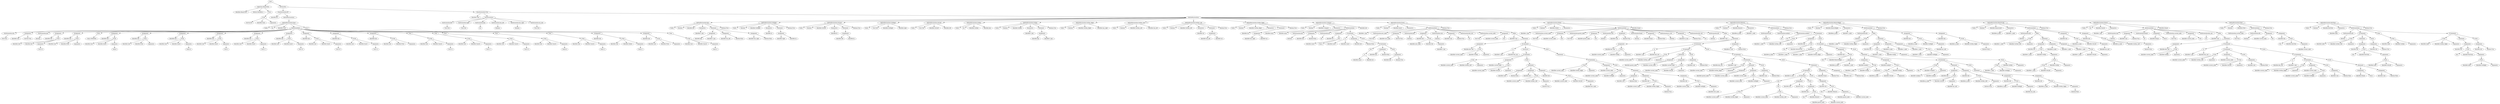 digraph {
n0 [label="Goal:"];
n1 [label="MainClass:BinaryTree"];
n2 [label="Identifier:BinaryTree"];
n1 -> n2
n3 [label="Method Identifier:a"];
n1 -> n3
n4 [label="Print:"];
n5 [label="FCall:"];
n6 [label="NewVar:BT"];
n5 -> n6
n7 [label="Identifier:Start"];
n5 -> n7
n8 [label="Arguments:"];
n5 -> n8
n4 -> n5
n1 -> n4
n0 -> n1
n9 [label="LRClassDec:"];
n10 [label="ClassDeclaration:BT"];
n11 [label="Identifier:BT"];
n10 -> n11
n12 [label="MethodDeclarations:"];
n13 [label="MethodDeclaration:Start"];
n14 [label="Public:"];
n13 -> n14
n15 [label="Int:"];
n13 -> n15
n16 [label="Identifier:Start"];
n13 -> n16
n17 [label="VarDeclarations:"];
n18 [label="VarDeclaration:root"];
n19 [label="Tree:Tree"];
n18 -> n19
n17 -> n18
n20 [label="Assignment:"];
n21 [label="Identifier:root"];
n20 -> n21
n22 [label="NewVar:Tree"];
n20 -> n22
n17 -> n20
n23 [label="VarDeclaration:ntb"];
n24 [label="Boolean:"];
n23 -> n24
n17 -> n23
n25 [label="Assignment:"];
n26 [label="Identifier:ntb"];
n25 -> n26
n27 [label="FCall:"];
n28 [label="Identifier:root"];
n27 -> n28
n29 [label="Identifier:Init"];
n27 -> n29
n30 [label="Arguments:"];
n31 [label="Num:16"];
n30 -> n31
n27 -> n30
n25 -> n27
n17 -> n25
n32 [label="Assignment:"];
n33 [label="Identifier:ntb"];
n32 -> n33
n34 [label="FCall:"];
n35 [label="Identifier:root"];
n34 -> n35
n36 [label="Identifier:Print"];
n34 -> n36
n37 [label="Arguments:"];
n34 -> n37
n32 -> n34
n17 -> n32
n38 [label="Print:"];
n39 [label="Num:100000000"];
n38 -> n39
n17 -> n38
n40 [label="Assignment:"];
n41 [label="Identifier:ntb"];
n40 -> n41
n42 [label="FCall:"];
n43 [label="Identifier:root"];
n42 -> n43
n44 [label="Identifier:Insert"];
n42 -> n44
n45 [label="Arguments:"];
n46 [label="Num:8"];
n45 -> n46
n42 -> n45
n40 -> n42
n17 -> n40
n47 [label="Assignment:"];
n48 [label="Identifier:ntb"];
n47 -> n48
n49 [label="FCall:"];
n50 [label="Identifier:root"];
n49 -> n50
n51 [label="Identifier:Print"];
n49 -> n51
n52 [label="Arguments:"];
n49 -> n52
n47 -> n49
n17 -> n47
n53 [label="Assignment:"];
n54 [label="Identifier:ntb"];
n53 -> n54
n55 [label="FCall:"];
n56 [label="Identifier:root"];
n55 -> n56
n57 [label="Identifier:Insert"];
n55 -> n57
n58 [label="Arguments:"];
n59 [label="Num:24"];
n58 -> n59
n55 -> n58
n53 -> n55
n17 -> n53
n60 [label="Assignment:"];
n61 [label="Identifier:ntb"];
n60 -> n61
n62 [label="FCall:"];
n63 [label="Identifier:root"];
n62 -> n63
n64 [label="Identifier:Insert"];
n62 -> n64
n65 [label="Arguments:"];
n66 [label="Num:4"];
n65 -> n66
n62 -> n65
n60 -> n62
n17 -> n60
n67 [label="Assignment:"];
n68 [label="Identifier:ntb"];
n67 -> n68
n69 [label="FCall:"];
n70 [label="Identifier:root"];
n69 -> n70
n71 [label="Identifier:Insert"];
n69 -> n71
n72 [label="Arguments:"];
n73 [label="Num:12"];
n72 -> n73
n69 -> n72
n67 -> n69
n17 -> n67
n74 [label="Assignment:"];
n75 [label="Identifier:ntb"];
n74 -> n75
n76 [label="FCall:"];
n77 [label="Identifier:root"];
n76 -> n77
n78 [label="Identifier:Insert"];
n76 -> n78
n79 [label="Arguments:"];
n80 [label="Num:20"];
n79 -> n80
n76 -> n79
n74 -> n76
n17 -> n74
n81 [label="Assignment:"];
n82 [label="Identifier:ntb"];
n81 -> n82
n83 [label="FCall:"];
n84 [label="Identifier:root"];
n83 -> n84
n85 [label="Identifier:Insert"];
n83 -> n85
n86 [label="Arguments:"];
n87 [label="Num:28"];
n86 -> n87
n83 -> n86
n81 -> n83
n17 -> n81
n88 [label="Assignment:"];
n89 [label="Identifier:ntb"];
n88 -> n89
n90 [label="FCall:"];
n91 [label="Identifier:root"];
n90 -> n91
n92 [label="Identifier:Insert"];
n90 -> n92
n93 [label="Arguments:"];
n94 [label="Num:14"];
n93 -> n94
n90 -> n93
n88 -> n90
n17 -> n88
n95 [label="Assignment:"];
n96 [label="Identifier:ntb"];
n95 -> n96
n97 [label="FCall:"];
n98 [label="Identifier:root"];
n97 -> n98
n99 [label="Identifier:Print"];
n97 -> n99
n100 [label="Arguments:"];
n97 -> n100
n95 -> n97
n17 -> n95
n101 [label="Print:"];
n102 [label="FCall:"];
n103 [label="Identifier:root"];
n102 -> n103
n104 [label="Identifier:Search"];
n102 -> n104
n105 [label="Arguments:"];
n106 [label="Num:24"];
n105 -> n106
n102 -> n105
n101 -> n102
n17 -> n101
n107 [label="Print:"];
n108 [label="FCall:"];
n109 [label="Identifier:root"];
n108 -> n109
n110 [label="Identifier:Search"];
n108 -> n110
n111 [label="Arguments:"];
n112 [label="Num:12"];
n111 -> n112
n108 -> n111
n107 -> n108
n17 -> n107
n113 [label="Print:"];
n114 [label="FCall:"];
n115 [label="Identifier:root"];
n114 -> n115
n116 [label="Identifier:Search"];
n114 -> n116
n117 [label="Arguments:"];
n118 [label="Num:16"];
n117 -> n118
n114 -> n117
n113 -> n114
n17 -> n113
n119 [label="Print:"];
n120 [label="FCall:"];
n121 [label="Identifier:root"];
n120 -> n121
n122 [label="Identifier:Search"];
n120 -> n122
n123 [label="Arguments:"];
n124 [label="Num:50"];
n123 -> n124
n120 -> n123
n119 -> n120
n17 -> n119
n125 [label="Print:"];
n126 [label="FCall:"];
n127 [label="Identifier:root"];
n126 -> n127
n128 [label="Identifier:Search"];
n126 -> n128
n129 [label="Arguments:"];
n130 [label="Num:12"];
n129 -> n130
n126 -> n129
n125 -> n126
n17 -> n125
n131 [label="Assignment:"];
n132 [label="Identifier:ntb"];
n131 -> n132
n133 [label="FCall:"];
n134 [label="Identifier:root"];
n133 -> n134
n135 [label="Identifier:Delete"];
n133 -> n135
n136 [label="Arguments:"];
n137 [label="Num:12"];
n136 -> n137
n133 -> n136
n131 -> n133
n17 -> n131
n138 [label="Assignment:"];
n139 [label="Identifier:ntb"];
n138 -> n139
n140 [label="FCall:"];
n141 [label="Identifier:root"];
n140 -> n141
n142 [label="Identifier:Print"];
n140 -> n142
n143 [label="Arguments:"];
n140 -> n143
n138 -> n140
n17 -> n138
n144 [label="Print:"];
n145 [label="FCall:"];
n146 [label="Identifier:root"];
n145 -> n146
n147 [label="Identifier:Search"];
n145 -> n147
n148 [label="Arguments:"];
n149 [label="Num:12"];
n148 -> n149
n145 -> n148
n144 -> n145
n17 -> n144
n13 -> n17
n150 [label="Num:0"];
n13 -> n150
n12 -> n13
n10 -> n12
n9 -> n10
n151 [label="ClassDeclaration:Tree"];
n152 [label="Identifier:Tree"];
n151 -> n152
n153 [label="VarDeclarations:"];
n154 [label="VarDeclaration:left"];
n155 [label="Tree:Tree"];
n154 -> n155
n153 -> n154
n156 [label="VarDeclaration:right"];
n157 [label="Tree:Tree"];
n156 -> n157
n153 -> n156
n158 [label="VarDeclaration:key"];
n159 [label="Int:"];
n158 -> n159
n153 -> n158
n160 [label="VarDeclaration:has_left"];
n161 [label="Boolean:"];
n160 -> n161
n153 -> n160
n162 [label="VarDeclaration:has_right"];
n163 [label="Boolean:"];
n162 -> n163
n153 -> n162
n164 [label="VarDeclaration:my_null"];
n165 [label="Tree:Tree"];
n164 -> n165
n153 -> n164
n151 -> n153
n166 [label="MethodDeclarations:"];
n167 [label="MethodDeclaration:Init"];
n168 [label="Public:"];
n167 -> n168
n169 [label="Boolean:"];
n167 -> n169
n170 [label="Identifier:Init"];
n167 -> n170
n171 [label="Parameters:"];
n172 [label="Identifier:v_key"];
n171 -> n172
n167 -> n171
n173 [label="Statement:"];
n174 [label="Assignment:"];
n175 [label="Identifier:key"];
n174 -> n175
n176 [label="Identifier:v_key"];
n174 -> n176
n173 -> n174
n177 [label="Assignment:"];
n178 [label="Identifier:has_left"];
n177 -> n178
n179 [label="Boolean:False"];
n177 -> n179
n173 -> n177
n180 [label="Assignment:"];
n181 [label="Identifier:has_right"];
n180 -> n181
n182 [label="Boolean:False"];
n180 -> n182
n173 -> n180
n167 -> n173
n183 [label="Boolean:True"];
n167 -> n183
n166 -> n167
n184 [label="MethodDeclaration:SetRight"];
n185 [label="Public:"];
n184 -> n185
n186 [label="Boolean:"];
n184 -> n186
n187 [label="Identifier:SetRight"];
n184 -> n187
n188 [label="Parameters:"];
n189 [label="Identifier:rn"];
n188 -> n189
n184 -> n188
n190 [label="Statement:"];
n191 [label="Assignment:"];
n192 [label="Identifier:right"];
n191 -> n192
n193 [label="Identifier:rn"];
n191 -> n193
n190 -> n191
n184 -> n190
n194 [label="Boolean:True"];
n184 -> n194
n166 -> n184
n195 [label="MethodDeclaration:SetLeft"];
n196 [label="Public:"];
n195 -> n196
n197 [label="Boolean:"];
n195 -> n197
n198 [label="Identifier:SetLeft"];
n195 -> n198
n199 [label="Parameters:"];
n200 [label="Identifier:ln"];
n199 -> n200
n195 -> n199
n201 [label="Statement:"];
n202 [label="Assignment:"];
n203 [label="Identifier:left"];
n202 -> n203
n204 [label="Identifier:ln"];
n202 -> n204
n201 -> n202
n195 -> n201
n205 [label="Boolean:True"];
n195 -> n205
n166 -> n195
n206 [label="MethodDeclaration:GetRight"];
n207 [label="Public:"];
n206 -> n207
n208 [label="Tree:Tree"];
n206 -> n208
n209 [label="Identifier:GetRight"];
n206 -> n209
n210 [label="Identifier:right"];
n206 -> n210
n166 -> n206
n211 [label="MethodDeclaration:GetLeft"];
n212 [label="Public:"];
n211 -> n212
n213 [label="Tree:Tree"];
n211 -> n213
n214 [label="Identifier:GetLeft"];
n211 -> n214
n215 [label="Identifier:left"];
n211 -> n215
n166 -> n211
n216 [label="MethodDeclaration:GetKey"];
n217 [label="Public:"];
n216 -> n217
n218 [label="Int:"];
n216 -> n218
n219 [label="Identifier:GetKey"];
n216 -> n219
n220 [label="Identifier:key"];
n216 -> n220
n166 -> n216
n221 [label="MethodDeclaration:SetKey"];
n222 [label="Public:"];
n221 -> n222
n223 [label="Boolean:"];
n221 -> n223
n224 [label="Identifier:SetKey"];
n221 -> n224
n225 [label="Parameters:"];
n226 [label="Identifier:v_key"];
n225 -> n226
n221 -> n225
n227 [label="Statement:"];
n228 [label="Assignment:"];
n229 [label="Identifier:key"];
n228 -> n229
n230 [label="Identifier:v_key"];
n228 -> n230
n227 -> n228
n221 -> n227
n231 [label="Boolean:True"];
n221 -> n231
n166 -> n221
n232 [label="MethodDeclaration:GetHas_Right"];
n233 [label="Public:"];
n232 -> n233
n234 [label="Boolean:"];
n232 -> n234
n235 [label="Identifier:GetHas_Right"];
n232 -> n235
n236 [label="Identifier:has_right"];
n232 -> n236
n166 -> n232
n237 [label="MethodDeclaration:GetHas_Left"];
n238 [label="Public:"];
n237 -> n238
n239 [label="Boolean:"];
n237 -> n239
n240 [label="Identifier:GetHas_Left"];
n237 -> n240
n241 [label="Identifier:has_left"];
n237 -> n241
n166 -> n237
n242 [label="MethodDeclaration:SetHas_Left"];
n243 [label="Public:"];
n242 -> n243
n244 [label="Boolean:"];
n242 -> n244
n245 [label="Identifier:SetHas_Left"];
n242 -> n245
n246 [label="Parameters:"];
n247 [label="Identifier:val"];
n246 -> n247
n242 -> n246
n248 [label="Statement:"];
n249 [label="Assignment:"];
n250 [label="Identifier:has_left"];
n249 -> n250
n251 [label="Identifier:val"];
n249 -> n251
n248 -> n249
n242 -> n248
n252 [label="Boolean:True"];
n242 -> n252
n166 -> n242
n253 [label="MethodDeclaration:SetHas_Right"];
n254 [label="Public:"];
n253 -> n254
n255 [label="Boolean:"];
n253 -> n255
n256 [label="Identifier:SetHas_Right"];
n253 -> n256
n257 [label="Parameters:"];
n258 [label="Identifier:val"];
n257 -> n258
n253 -> n257
n259 [label="Statement:"];
n260 [label="Assignment:"];
n261 [label="Identifier:has_right"];
n260 -> n261
n262 [label="Identifier:val"];
n260 -> n262
n259 -> n260
n253 -> n259
n263 [label="Boolean:True"];
n253 -> n263
n166 -> n253
n264 [label="MethodDeclaration:Compare"];
n265 [label="Public:"];
n264 -> n265
n266 [label="Boolean:"];
n264 -> n266
n267 [label="Identifier:Compare"];
n264 -> n267
n268 [label="Parameters:"];
n269 [label="Identifier:num1"];
n268 -> n269
n270 [label="Identifer:num2"];
n268 -> n270
n264 -> n268
n271 [label="VarDeclarations:"];
n272 [label="VarDeclaration:ntb"];
n273 [label="Boolean:"];
n272 -> n273
n271 -> n272
n274 [label="Assignment:"];
n275 [label="Identifier:ntb"];
n274 -> n275
n276 [label="Boolean:False"];
n274 -> n276
n271 -> n274
n277 [label="VarDeclaration:nti"];
n278 [label="Int:"];
n277 -> n278
n271 -> n277
n279 [label="Assignment:"];
n280 [label="Identifier:nti"];
n279 -> n280
n281 [label="Plus:"];
n282 [label="Identifier:num2"];
n281 -> n282
n283 [label="Num:1"];
n281 -> n283
n279 -> n281
n271 -> n279
n284 [label="If statement:"];
n285 [label="Lt:"];
n286 [label="Identifier:num1"];
n285 -> n286
n287 [label="Identifier:num2"];
n285 -> n287
n284 -> n285
n288 [label="Assignment:"];
n289 [label="Identifier:ntb"];
n288 -> n289
n290 [label="Boolean:False"];
n288 -> n290
n284 -> n288
n291 [label="ELSE:"];
n292 [label="If statement:"];
n293 [label="Not:"];
n294 [label="Lt:"];
n295 [label="Identifier:num1"];
n294 -> n295
n296 [label="Identifier:nti"];
n294 -> n296
n293 -> n294
n292 -> n293
n297 [label="Assignment:"];
n298 [label="Identifier:ntb"];
n297 -> n298
n299 [label="Boolean:False"];
n297 -> n299
n292 -> n297
n300 [label="ELSE:"];
n301 [label="Assignment:"];
n302 [label="Identifier:ntb"];
n301 -> n302
n303 [label="Boolean:True"];
n301 -> n303
n300 -> n301
n292 -> n300
n291 -> n292
n284 -> n291
n271 -> n284
n264 -> n271
n304 [label="Identifier:ntb"];
n264 -> n304
n166 -> n264
n305 [label="MethodDeclaration:Insert"];
n306 [label="Public:"];
n305 -> n306
n307 [label="Boolean:"];
n305 -> n307
n308 [label="Identifier:Insert"];
n305 -> n308
n309 [label="Parameters:"];
n310 [label="Identifier:v_key"];
n309 -> n310
n305 -> n309
n311 [label="VarDeclarations:"];
n312 [label="VarDeclaration:new_node"];
n313 [label="Tree:Tree"];
n312 -> n313
n311 -> n312
n314 [label="Assignment:"];
n315 [label="Identifier:new_node"];
n314 -> n315
n316 [label="NewVar:Tree"];
n314 -> n316
n311 -> n314
n317 [label="VarDeclaration:ntb"];
n318 [label="Boolean:"];
n317 -> n318
n311 -> n317
n319 [label="Assignment:"];
n320 [label="Identifier:ntb"];
n319 -> n320
n321 [label="FCall:"];
n322 [label="Identifier:new_node"];
n321 -> n322
n323 [label="Identifier:Init"];
n321 -> n323
n324 [label="Arguments:"];
n325 [label="Identifier:v_key"];
n324 -> n325
n321 -> n324
n319 -> n321
n311 -> n319
n326 [label="VarDeclaration:cont"];
n327 [label="Boolean:"];
n326 -> n327
n311 -> n326
n328 [label="Assignment:"];
n329 [label="Identifier:cont"];
n328 -> n329
n330 [label="Boolean:True"];
n328 -> n330
n311 -> n328
n331 [label="VarDeclaration:key_aux"];
n332 [label="Int:"];
n331 -> n332
n311 -> n331
n333 [label="VarDeclaration:current_node"];
n334 [label="Tree:Tree"];
n333 -> n334
n311 -> n333
n335 [label="Assignment:"];
n336 [label="Identifier:current_node"];
n335 -> n336
n337 [label="this:"];
n335 -> n337
n311 -> n335
n338 [label="While:"];
n339 [label="Identifier:cont"];
n338 -> n339
n340 [label="Statement:"];
n341 [label="Assignment:"];
n342 [label="Identifier:key_aux"];
n341 -> n342
n343 [label="FCall:"];
n344 [label="Identifier:current_node"];
n343 -> n344
n345 [label="Identifier:GetKey"];
n343 -> n345
n346 [label="Arguments:"];
n343 -> n346
n341 -> n343
n340 -> n341
n347 [label="If statement:"];
n348 [label="Lt:"];
n349 [label="Identifier:v_key"];
n348 -> n349
n350 [label="Identifier:key_aux"];
n348 -> n350
n347 -> n348
n351 [label="Statement:"];
n352 [label="If statement:"];
n353 [label="FCall:"];
n354 [label="Identifier:current_node"];
n353 -> n354
n355 [label="Identifier:GetHas_Left"];
n353 -> n355
n356 [label="Arguments:"];
n353 -> n356
n352 -> n353
n357 [label="Assignment:"];
n358 [label="Identifier:current_node"];
n357 -> n358
n359 [label="FCall:"];
n360 [label="Identifier:current_node"];
n359 -> n360
n361 [label="Identifier:GetLeft"];
n359 -> n361
n362 [label="Arguments:"];
n359 -> n362
n357 -> n359
n352 -> n357
n363 [label="ELSE:"];
n364 [label="Statement:"];
n365 [label="Assignment:"];
n366 [label="Identifier:cont"];
n365 -> n366
n367 [label="Boolean:False"];
n365 -> n367
n364 -> n365
n368 [label="Assignment:"];
n369 [label="Identifier:ntb"];
n368 -> n369
n370 [label="FCall:"];
n371 [label="Identifier:current_node"];
n370 -> n371
n372 [label="Identifier:SetHas_Left"];
n370 -> n372
n373 [label="Arguments:"];
n374 [label="Boolean:True"];
n373 -> n374
n370 -> n373
n368 -> n370
n364 -> n368
n375 [label="Assignment:"];
n376 [label="Identifier:ntb"];
n375 -> n376
n377 [label="FCall:"];
n378 [label="Identifier:current_node"];
n377 -> n378
n379 [label="Identifier:SetLeft"];
n377 -> n379
n380 [label="Arguments:"];
n381 [label="Identifier:new_node"];
n380 -> n381
n377 -> n380
n375 -> n377
n364 -> n375
n363 -> n364
n352 -> n363
n351 -> n352
n347 -> n351
n382 [label="ELSE:"];
n383 [label="Statement:"];
n384 [label="If statement:"];
n385 [label="FCall:"];
n386 [label="Identifier:current_node"];
n385 -> n386
n387 [label="Identifier:GetHas_Right"];
n385 -> n387
n388 [label="Arguments:"];
n385 -> n388
n384 -> n385
n389 [label="Assignment:"];
n390 [label="Identifier:current_node"];
n389 -> n390
n391 [label="FCall:"];
n392 [label="Identifier:current_node"];
n391 -> n392
n393 [label="Identifier:GetRight"];
n391 -> n393
n394 [label="Arguments:"];
n391 -> n394
n389 -> n391
n384 -> n389
n395 [label="ELSE:"];
n396 [label="Statement:"];
n397 [label="Assignment:"];
n398 [label="Identifier:cont"];
n397 -> n398
n399 [label="Boolean:False"];
n397 -> n399
n396 -> n397
n400 [label="Assignment:"];
n401 [label="Identifier:ntb"];
n400 -> n401
n402 [label="FCall:"];
n403 [label="Identifier:current_node"];
n402 -> n403
n404 [label="Identifier:SetHas_Right"];
n402 -> n404
n405 [label="Arguments:"];
n406 [label="Boolean:True"];
n405 -> n406
n402 -> n405
n400 -> n402
n396 -> n400
n407 [label="Assignment:"];
n408 [label="Identifier:ntb"];
n407 -> n408
n409 [label="FCall:"];
n410 [label="Identifier:current_node"];
n409 -> n410
n411 [label="Identifier:SetRight"];
n409 -> n411
n412 [label="Arguments:"];
n413 [label="Identifier:new_node"];
n412 -> n413
n409 -> n412
n407 -> n409
n396 -> n407
n395 -> n396
n384 -> n395
n383 -> n384
n382 -> n383
n347 -> n382
n340 -> n347
n338 -> n340
n311 -> n338
n305 -> n311
n414 [label="Boolean:True"];
n305 -> n414
n166 -> n305
n415 [label="MethodDeclaration:Delete"];
n416 [label="Public:"];
n415 -> n416
n417 [label="Boolean:"];
n415 -> n417
n418 [label="Identifier:Delete"];
n415 -> n418
n419 [label="Parameters:"];
n420 [label="Identifier:v_key"];
n419 -> n420
n415 -> n419
n421 [label="VarDeclarations:"];
n422 [label="VarDeclaration:current_node"];
n423 [label="Tree:Tree"];
n422 -> n423
n421 -> n422
n424 [label="Assignment:"];
n425 [label="Identifier:current_node"];
n424 -> n425
n426 [label="this:"];
n424 -> n426
n421 -> n424
n427 [label="VarDeclaration:parent_node"];
n428 [label="Tree:Tree"];
n427 -> n428
n421 -> n427
n429 [label="Assignment:"];
n430 [label="Identifier:parent_node"];
n429 -> n430
n431 [label="this:"];
n429 -> n431
n421 -> n429
n432 [label="VarDeclaration:cont"];
n433 [label="Boolean:"];
n432 -> n433
n421 -> n432
n434 [label="Assignment:"];
n435 [label="Identifier:cont"];
n434 -> n435
n436 [label="Boolean:True"];
n434 -> n436
n421 -> n434
n437 [label="VarDeclaration:found"];
n438 [label="Boolean:"];
n437 -> n438
n421 -> n437
n439 [label="Assignment:"];
n440 [label="Identifier:found"];
n439 -> n440
n441 [label="Boolean:False"];
n439 -> n441
n421 -> n439
n442 [label="VarDeclaration:is_root"];
n443 [label="Boolean:"];
n442 -> n443
n421 -> n442
n444 [label="Assignment:"];
n445 [label="Identifier:is_root"];
n444 -> n445
n446 [label="Boolean:True"];
n444 -> n446
n421 -> n444
n447 [label="VarDeclaration:key_aux"];
n448 [label="Int:"];
n447 -> n448
n421 -> n447
n449 [label="VarDeclaration:ntb"];
n450 [label="Boolean:"];
n449 -> n450
n421 -> n449
n451 [label="While:"];
n452 [label="Identifier:cont"];
n451 -> n452
n453 [label="Statement:"];
n454 [label="Assignment:"];
n455 [label="Identifier:key_aux"];
n454 -> n455
n456 [label="FCall:"];
n457 [label="Identifier:current_node"];
n456 -> n457
n458 [label="Identifier:GetKey"];
n456 -> n458
n459 [label="Arguments:"];
n456 -> n459
n454 -> n456
n453 -> n454
n460 [label="If statement:"];
n461 [label="Lt:"];
n462 [label="Identifier:v_key"];
n461 -> n462
n463 [label="Identifier:key_aux"];
n461 -> n463
n460 -> n461
n464 [label="If statement:"];
n465 [label="FCall:"];
n466 [label="Identifier:current_node"];
n465 -> n466
n467 [label="Identifier:GetHas_Left"];
n465 -> n467
n468 [label="Arguments:"];
n465 -> n468
n464 -> n465
n469 [label="Statement:"];
n470 [label="Assignment:"];
n471 [label="Identifier:parent_node"];
n470 -> n471
n472 [label="Identifier:current_node"];
n470 -> n472
n469 -> n470
n473 [label="Assignment:"];
n474 [label="Identifier:current_node"];
n473 -> n474
n475 [label="FCall:"];
n476 [label="Identifier:current_node"];
n475 -> n476
n477 [label="Identifier:GetLeft"];
n475 -> n477
n478 [label="Arguments:"];
n475 -> n478
n473 -> n475
n469 -> n473
n464 -> n469
n479 [label="ELSE:"];
n480 [label="Assignment:"];
n481 [label="Identifier:cont"];
n480 -> n481
n482 [label="Boolean:False"];
n480 -> n482
n479 -> n480
n464 -> n479
n460 -> n464
n483 [label="ELSE:"];
n484 [label="If statement:"];
n485 [label="Lt:"];
n486 [label="Identifier:key_aux"];
n485 -> n486
n487 [label="Identifier:v_key"];
n485 -> n487
n484 -> n485
n488 [label="If statement:"];
n489 [label="FCall:"];
n490 [label="Identifier:current_node"];
n489 -> n490
n491 [label="Identifier:GetHas_Right"];
n489 -> n491
n492 [label="Arguments:"];
n489 -> n492
n488 -> n489
n493 [label="Statement:"];
n494 [label="Assignment:"];
n495 [label="Identifier:parent_node"];
n494 -> n495
n496 [label="Identifier:current_node"];
n494 -> n496
n493 -> n494
n497 [label="Assignment:"];
n498 [label="Identifier:current_node"];
n497 -> n498
n499 [label="FCall:"];
n500 [label="Identifier:current_node"];
n499 -> n500
n501 [label="Identifier:GetRight"];
n499 -> n501
n502 [label="Arguments:"];
n499 -> n502
n497 -> n499
n493 -> n497
n488 -> n493
n503 [label="ELSE:"];
n504 [label="Assignment:"];
n505 [label="Identifier:cont"];
n504 -> n505
n506 [label="Boolean:False"];
n504 -> n506
n503 -> n504
n488 -> n503
n484 -> n488
n507 [label="ELSE:"];
n508 [label="Statement:"];
n509 [label="If statement:"];
n510 [label="Identifier:is_root"];
n509 -> n510
n511 [label="If statement:"];
n512 [label="And:"];
n513 [label="Not:"];
n514 [label="FCall:"];
n515 [label="Identifier:current_node"];
n514 -> n515
n516 [label="Identifier:GetHas_Right"];
n514 -> n516
n517 [label="Arguments:"];
n514 -> n517
n513 -> n514
n512 -> n513
n518 [label="Not:"];
n519 [label="FCall:"];
n520 [label="Identifier:current_node"];
n519 -> n520
n521 [label="Identifier:GetHas_Left"];
n519 -> n521
n522 [label="Arguments:"];
n519 -> n522
n518 -> n519
n512 -> n518
n511 -> n512
n523 [label="Assignment:"];
n524 [label="Identifier:ntb"];
n523 -> n524
n525 [label="Boolean:True"];
n523 -> n525
n511 -> n523
n526 [label="ELSE:"];
n527 [label="Assignment:"];
n528 [label="Identifier:ntb"];
n527 -> n528
n529 [label="FCall:"];
n530 [label="this:"];
n529 -> n530
n531 [label="Identifier:Remove"];
n529 -> n531
n532 [label="Arguments:"];
n533 [label="Identifier:parent_node"];
n532 -> n533
n534 [label="Identifier:current_node"];
n532 -> n534
n529 -> n532
n527 -> n529
n526 -> n527
n511 -> n526
n509 -> n511
n535 [label="ELSE:"];
n536 [label="Assignment:"];
n537 [label="Identifier:ntb"];
n536 -> n537
n538 [label="FCall:"];
n539 [label="this:"];
n538 -> n539
n540 [label="Identifier:Remove"];
n538 -> n540
n541 [label="Arguments:"];
n542 [label="Identifier:parent_node"];
n541 -> n542
n543 [label="Identifier:current_node"];
n541 -> n543
n538 -> n541
n536 -> n538
n535 -> n536
n509 -> n535
n508 -> n509
n544 [label="Assignment:"];
n545 [label="Identifier:found"];
n544 -> n545
n546 [label="Boolean:True"];
n544 -> n546
n508 -> n544
n547 [label="Assignment:"];
n548 [label="Identifier:cont"];
n547 -> n548
n549 [label="Boolean:False"];
n547 -> n549
n508 -> n547
n507 -> n508
n484 -> n507
n483 -> n484
n460 -> n483
n453 -> n460
n550 [label="Assignment:"];
n551 [label="Identifier:is_root"];
n550 -> n551
n552 [label="Boolean:False"];
n550 -> n552
n453 -> n550
n451 -> n453
n421 -> n451
n415 -> n421
n553 [label="Identifier:found"];
n415 -> n553
n166 -> n415
n554 [label="MethodDeclaration:Remove"];
n555 [label="Public:"];
n554 -> n555
n556 [label="Boolean:"];
n554 -> n556
n557 [label="Identifier:Remove"];
n554 -> n557
n558 [label="Parameters:"];
n559 [label="Identifier:p_node"];
n558 -> n559
n560 [label="Identifer:c_node"];
n558 -> n560
n554 -> n558
n561 [label="VarDeclarations:"];
n562 [label="VarDeclaration:ntb"];
n563 [label="Boolean:"];
n562 -> n563
n561 -> n562
n564 [label="VarDeclaration:auxkey1"];
n565 [label="Int:"];
n564 -> n565
n561 -> n564
n566 [label="VarDeclaration:auxkey2"];
n567 [label="Int:"];
n566 -> n567
n561 -> n566
n568 [label="If statement:"];
n569 [label="FCall:"];
n570 [label="Identifier:c_node"];
n569 -> n570
n571 [label="Identifier:GetHas_Left"];
n569 -> n571
n572 [label="Arguments:"];
n569 -> n572
n568 -> n569
n573 [label="Assignment:"];
n574 [label="Identifier:ntb"];
n573 -> n574
n575 [label="FCall:"];
n576 [label="this:"];
n575 -> n576
n577 [label="Identifier:RemoveLeft"];
n575 -> n577
n578 [label="Arguments:"];
n579 [label="Identifier:p_node"];
n578 -> n579
n580 [label="Identifier:c_node"];
n578 -> n580
n575 -> n578
n573 -> n575
n568 -> n573
n581 [label="ELSE:"];
n582 [label="If statement:"];
n583 [label="FCall:"];
n584 [label="Identifier:c_node"];
n583 -> n584
n585 [label="Identifier:GetHas_Right"];
n583 -> n585
n586 [label="Arguments:"];
n583 -> n586
n582 -> n583
n587 [label="Assignment:"];
n588 [label="Identifier:ntb"];
n587 -> n588
n589 [label="FCall:"];
n590 [label="this:"];
n589 -> n590
n591 [label="Identifier:RemoveRight"];
n589 -> n591
n592 [label="Arguments:"];
n593 [label="Identifier:p_node"];
n592 -> n593
n594 [label="Identifier:c_node"];
n592 -> n594
n589 -> n592
n587 -> n589
n582 -> n587
n595 [label="ELSE:"];
n596 [label="Statement:"];
n597 [label="Assignment:"];
n598 [label="Identifier:auxkey1"];
n597 -> n598
n599 [label="FCall:"];
n600 [label="Identifier:c_node"];
n599 -> n600
n601 [label="Identifier:GetKey"];
n599 -> n601
n602 [label="Arguments:"];
n599 -> n602
n597 -> n599
n596 -> n597
n603 [label="Assignment:"];
n604 [label="Identifier:auxkey2"];
n603 -> n604
n605 [label="FCall:"];
n606 [label="FCall:"];
n607 [label="Identifier:p_node"];
n606 -> n607
n608 [label="Identifier:GetLeft"];
n606 -> n608
n609 [label="Arguments:"];
n606 -> n609
n605 -> n606
n610 [label="Identifier:GetKey"];
n605 -> n610
n611 [label="Arguments:"];
n605 -> n611
n603 -> n605
n596 -> n603
n612 [label="If statement:"];
n613 [label="FCall:"];
n614 [label="this:"];
n613 -> n614
n615 [label="Identifier:Compare"];
n613 -> n615
n616 [label="Arguments:"];
n617 [label="Identifier:auxkey1"];
n616 -> n617
n618 [label="Identifier:auxkey2"];
n616 -> n618
n613 -> n616
n612 -> n613
n619 [label="Statement:"];
n620 [label="Assignment:"];
n621 [label="Identifier:ntb"];
n620 -> n621
n622 [label="FCall:"];
n623 [label="Identifier:p_node"];
n622 -> n623
n624 [label="Identifier:SetLeft"];
n622 -> n624
n625 [label="Arguments:"];
n626 [label="Identifier:my_null"];
n625 -> n626
n622 -> n625
n620 -> n622
n619 -> n620
n627 [label="Assignment:"];
n628 [label="Identifier:ntb"];
n627 -> n628
n629 [label="FCall:"];
n630 [label="Identifier:p_node"];
n629 -> n630
n631 [label="Identifier:SetHas_Left"];
n629 -> n631
n632 [label="Arguments:"];
n633 [label="Boolean:False"];
n632 -> n633
n629 -> n632
n627 -> n629
n619 -> n627
n612 -> n619
n634 [label="ELSE:"];
n635 [label="Statement:"];
n636 [label="Assignment:"];
n637 [label="Identifier:ntb"];
n636 -> n637
n638 [label="FCall:"];
n639 [label="Identifier:p_node"];
n638 -> n639
n640 [label="Identifier:SetRight"];
n638 -> n640
n641 [label="Arguments:"];
n642 [label="Identifier:my_null"];
n641 -> n642
n638 -> n641
n636 -> n638
n635 -> n636
n643 [label="Assignment:"];
n644 [label="Identifier:ntb"];
n643 -> n644
n645 [label="FCall:"];
n646 [label="Identifier:p_node"];
n645 -> n646
n647 [label="Identifier:SetHas_Right"];
n645 -> n647
n648 [label="Arguments:"];
n649 [label="Boolean:False"];
n648 -> n649
n645 -> n648
n643 -> n645
n635 -> n643
n634 -> n635
n612 -> n634
n596 -> n612
n595 -> n596
n582 -> n595
n581 -> n582
n568 -> n581
n561 -> n568
n554 -> n561
n650 [label="Boolean:True"];
n554 -> n650
n166 -> n554
n651 [label="MethodDeclaration:RemoveRight"];
n652 [label="Public:"];
n651 -> n652
n653 [label="Boolean:"];
n651 -> n653
n654 [label="Identifier:RemoveRight"];
n651 -> n654
n655 [label="Parameters:"];
n656 [label="Identifier:p_node"];
n655 -> n656
n657 [label="Identifer:c_node"];
n655 -> n657
n651 -> n655
n658 [label="VarDeclarations:"];
n659 [label="VarDeclaration:ntb"];
n660 [label="Boolean:"];
n659 -> n660
n658 -> n659
n661 [label="While:"];
n662 [label="FCall:"];
n663 [label="Identifier:c_node"];
n662 -> n663
n664 [label="Identifier:GetHas_Right"];
n662 -> n664
n665 [label="Arguments:"];
n662 -> n665
n661 -> n662
n666 [label="Statement:"];
n667 [label="Assignment:"];
n668 [label="Identifier:ntb"];
n667 -> n668
n669 [label="FCall:"];
n670 [label="Identifier:c_node"];
n669 -> n670
n671 [label="Identifier:SetKey"];
n669 -> n671
n672 [label="Arguments:"];
n673 [label="FCall:"];
n674 [label="FCall:"];
n675 [label="Identifier:c_node"];
n674 -> n675
n676 [label="Identifier:GetRight"];
n674 -> n676
n677 [label="Arguments:"];
n674 -> n677
n673 -> n674
n678 [label="Identifier:GetKey"];
n673 -> n678
n679 [label="Arguments:"];
n673 -> n679
n672 -> n673
n669 -> n672
n667 -> n669
n666 -> n667
n680 [label="Assignment:"];
n681 [label="Identifier:p_node"];
n680 -> n681
n682 [label="Identifier:c_node"];
n680 -> n682
n666 -> n680
n683 [label="Assignment:"];
n684 [label="Identifier:c_node"];
n683 -> n684
n685 [label="FCall:"];
n686 [label="Identifier:c_node"];
n685 -> n686
n687 [label="Identifier:GetRight"];
n685 -> n687
n688 [label="Arguments:"];
n685 -> n688
n683 -> n685
n666 -> n683
n661 -> n666
n658 -> n661
n689 [label="Assignment:"];
n690 [label="Identifier:ntb"];
n689 -> n690
n691 [label="FCall:"];
n692 [label="Identifier:p_node"];
n691 -> n692
n693 [label="Identifier:SetRight"];
n691 -> n693
n694 [label="Arguments:"];
n695 [label="Identifier:my_null"];
n694 -> n695
n691 -> n694
n689 -> n691
n658 -> n689
n696 [label="Assignment:"];
n697 [label="Identifier:ntb"];
n696 -> n697
n698 [label="FCall:"];
n699 [label="Identifier:p_node"];
n698 -> n699
n700 [label="Identifier:SetHas_Right"];
n698 -> n700
n701 [label="Arguments:"];
n702 [label="Boolean:False"];
n701 -> n702
n698 -> n701
n696 -> n698
n658 -> n696
n651 -> n658
n703 [label="Boolean:True"];
n651 -> n703
n166 -> n651
n704 [label="MethodDeclaration:RemoveLeft"];
n705 [label="Public:"];
n704 -> n705
n706 [label="Boolean:"];
n704 -> n706
n707 [label="Identifier:RemoveLeft"];
n704 -> n707
n708 [label="Parameters:"];
n709 [label="Identifier:p_node"];
n708 -> n709
n710 [label="Identifer:c_node"];
n708 -> n710
n704 -> n708
n711 [label="VarDeclarations:"];
n712 [label="VarDeclaration:ntb"];
n713 [label="Boolean:"];
n712 -> n713
n711 -> n712
n714 [label="While:"];
n715 [label="FCall:"];
n716 [label="Identifier:c_node"];
n715 -> n716
n717 [label="Identifier:GetHas_Left"];
n715 -> n717
n718 [label="Arguments:"];
n715 -> n718
n714 -> n715
n719 [label="Statement:"];
n720 [label="Assignment:"];
n721 [label="Identifier:ntb"];
n720 -> n721
n722 [label="FCall:"];
n723 [label="Identifier:c_node"];
n722 -> n723
n724 [label="Identifier:SetKey"];
n722 -> n724
n725 [label="Arguments:"];
n726 [label="FCall:"];
n727 [label="FCall:"];
n728 [label="Identifier:c_node"];
n727 -> n728
n729 [label="Identifier:GetLeft"];
n727 -> n729
n730 [label="Arguments:"];
n727 -> n730
n726 -> n727
n731 [label="Identifier:GetKey"];
n726 -> n731
n732 [label="Arguments:"];
n726 -> n732
n725 -> n726
n722 -> n725
n720 -> n722
n719 -> n720
n733 [label="Assignment:"];
n734 [label="Identifier:p_node"];
n733 -> n734
n735 [label="Identifier:c_node"];
n733 -> n735
n719 -> n733
n736 [label="Assignment:"];
n737 [label="Identifier:c_node"];
n736 -> n737
n738 [label="FCall:"];
n739 [label="Identifier:c_node"];
n738 -> n739
n740 [label="Identifier:GetLeft"];
n738 -> n740
n741 [label="Arguments:"];
n738 -> n741
n736 -> n738
n719 -> n736
n714 -> n719
n711 -> n714
n742 [label="Assignment:"];
n743 [label="Identifier:ntb"];
n742 -> n743
n744 [label="FCall:"];
n745 [label="Identifier:p_node"];
n744 -> n745
n746 [label="Identifier:SetLeft"];
n744 -> n746
n747 [label="Arguments:"];
n748 [label="Identifier:my_null"];
n747 -> n748
n744 -> n747
n742 -> n744
n711 -> n742
n749 [label="Assignment:"];
n750 [label="Identifier:ntb"];
n749 -> n750
n751 [label="FCall:"];
n752 [label="Identifier:p_node"];
n751 -> n752
n753 [label="Identifier:SetHas_Left"];
n751 -> n753
n754 [label="Arguments:"];
n755 [label="Boolean:False"];
n754 -> n755
n751 -> n754
n749 -> n751
n711 -> n749
n704 -> n711
n756 [label="Boolean:True"];
n704 -> n756
n166 -> n704
n757 [label="MethodDeclaration:Search"];
n758 [label="Public:"];
n757 -> n758
n759 [label="Int:"];
n757 -> n759
n760 [label="Identifier:Search"];
n757 -> n760
n761 [label="Parameters:"];
n762 [label="Identifier:v_key"];
n761 -> n762
n757 -> n761
n763 [label="VarDeclarations:"];
n764 [label="VarDeclaration:cont"];
n765 [label="Boolean:"];
n764 -> n765
n763 -> n764
n766 [label="Assignment:"];
n767 [label="Identifier:cont"];
n766 -> n767
n768 [label="Boolean:True"];
n766 -> n768
n763 -> n766
n769 [label="VarDeclaration:ifound"];
n770 [label="Int:"];
n769 -> n770
n763 -> n769
n771 [label="Assignment:"];
n772 [label="Identifier:ifound"];
n771 -> n772
n773 [label="Num:0"];
n771 -> n773
n763 -> n771
n774 [label="VarDeclaration:current_node"];
n775 [label="Tree:Tree"];
n774 -> n775
n763 -> n774
n776 [label="Assignment:"];
n777 [label="Identifier:current_node"];
n776 -> n777
n778 [label="this:"];
n776 -> n778
n763 -> n776
n779 [label="VarDeclaration:key_aux"];
n780 [label="Int:"];
n779 -> n780
n763 -> n779
n781 [label="While:"];
n782 [label="Identifier:cont"];
n781 -> n782
n783 [label="Statement:"];
n784 [label="Assignment:"];
n785 [label="Identifier:key_aux"];
n784 -> n785
n786 [label="FCall:"];
n787 [label="Identifier:current_node"];
n786 -> n787
n788 [label="Identifier:GetKey"];
n786 -> n788
n789 [label="Arguments:"];
n786 -> n789
n784 -> n786
n783 -> n784
n790 [label="If statement:"];
n791 [label="Lt:"];
n792 [label="Identifier:v_key"];
n791 -> n792
n793 [label="Identifier:key_aux"];
n791 -> n793
n790 -> n791
n794 [label="If statement:"];
n795 [label="FCall:"];
n796 [label="Identifier:current_node"];
n795 -> n796
n797 [label="Identifier:GetHas_Left"];
n795 -> n797
n798 [label="Arguments:"];
n795 -> n798
n794 -> n795
n799 [label="Assignment:"];
n800 [label="Identifier:current_node"];
n799 -> n800
n801 [label="FCall:"];
n802 [label="Identifier:current_node"];
n801 -> n802
n803 [label="Identifier:GetLeft"];
n801 -> n803
n804 [label="Arguments:"];
n801 -> n804
n799 -> n801
n794 -> n799
n805 [label="ELSE:"];
n806 [label="Assignment:"];
n807 [label="Identifier:cont"];
n806 -> n807
n808 [label="Boolean:False"];
n806 -> n808
n805 -> n806
n794 -> n805
n790 -> n794
n809 [label="ELSE:"];
n810 [label="If statement:"];
n811 [label="Lt:"];
n812 [label="Identifier:key_aux"];
n811 -> n812
n813 [label="Identifier:v_key"];
n811 -> n813
n810 -> n811
n814 [label="If statement:"];
n815 [label="FCall:"];
n816 [label="Identifier:current_node"];
n815 -> n816
n817 [label="Identifier:GetHas_Right"];
n815 -> n817
n818 [label="Arguments:"];
n815 -> n818
n814 -> n815
n819 [label="Assignment:"];
n820 [label="Identifier:current_node"];
n819 -> n820
n821 [label="FCall:"];
n822 [label="Identifier:current_node"];
n821 -> n822
n823 [label="Identifier:GetRight"];
n821 -> n823
n824 [label="Arguments:"];
n821 -> n824
n819 -> n821
n814 -> n819
n825 [label="ELSE:"];
n826 [label="Assignment:"];
n827 [label="Identifier:cont"];
n826 -> n827
n828 [label="Boolean:False"];
n826 -> n828
n825 -> n826
n814 -> n825
n810 -> n814
n829 [label="ELSE:"];
n830 [label="Statement:"];
n831 [label="Assignment:"];
n832 [label="Identifier:ifound"];
n831 -> n832
n833 [label="Num:1"];
n831 -> n833
n830 -> n831
n834 [label="Assignment:"];
n835 [label="Identifier:cont"];
n834 -> n835
n836 [label="Boolean:False"];
n834 -> n836
n830 -> n834
n829 -> n830
n810 -> n829
n809 -> n810
n790 -> n809
n783 -> n790
n781 -> n783
n763 -> n781
n757 -> n763
n837 [label="Identifier:ifound"];
n757 -> n837
n166 -> n757
n838 [label="MethodDeclaration:Print"];
n839 [label="Public:"];
n838 -> n839
n840 [label="Boolean:"];
n838 -> n840
n841 [label="Identifier:Print"];
n838 -> n841
n842 [label="VarDeclarations:"];
n843 [label="VarDeclaration:current_node"];
n844 [label="Tree:Tree"];
n843 -> n844
n842 -> n843
n845 [label="VarDeclaration:ntb"];
n846 [label="Boolean:"];
n845 -> n846
n842 -> n845
n847 [label="Assignment:"];
n848 [label="Identifier:current_node"];
n847 -> n848
n849 [label="this:"];
n847 -> n849
n842 -> n847
n850 [label="Assignment:"];
n851 [label="Identifier:ntb"];
n850 -> n851
n852 [label="FCall:"];
n853 [label="this:"];
n852 -> n853
n854 [label="Identifier:RecPrint"];
n852 -> n854
n855 [label="Arguments:"];
n856 [label="Identifier:current_node"];
n855 -> n856
n852 -> n855
n850 -> n852
n842 -> n850
n838 -> n842
n857 [label="Boolean:True"];
n838 -> n857
n166 -> n838
n858 [label="MethodDeclaration:RecPrint"];
n859 [label="Public:"];
n858 -> n859
n860 [label="Boolean:"];
n858 -> n860
n861 [label="Identifier:RecPrint"];
n858 -> n861
n862 [label="Parameters:"];
n863 [label="Identifier:node"];
n862 -> n863
n858 -> n862
n864 [label="VarDeclarations:"];
n865 [label="VarDeclaration:ntb"];
n866 [label="Boolean:"];
n865 -> n866
n864 -> n865
n867 [label="If statement:"];
n868 [label="FCall:"];
n869 [label="Identifier:node"];
n868 -> n869
n870 [label="Identifier:GetHas_Left"];
n868 -> n870
n871 [label="Arguments:"];
n868 -> n871
n867 -> n868
n872 [label="Statement:"];
n873 [label="Assignment:"];
n874 [label="Identifier:ntb"];
n873 -> n874
n875 [label="FCall:"];
n876 [label="this:"];
n875 -> n876
n877 [label="Identifier:RecPrint"];
n875 -> n877
n878 [label="Arguments:"];
n879 [label="FCall:"];
n880 [label="Identifier:node"];
n879 -> n880
n881 [label="Identifier:GetLeft"];
n879 -> n881
n882 [label="Arguments:"];
n879 -> n882
n878 -> n879
n875 -> n878
n873 -> n875
n872 -> n873
n867 -> n872
n883 [label="ELSE:"];
n884 [label="Assignment:"];
n885 [label="Identifier:ntb"];
n884 -> n885
n886 [label="Boolean:True"];
n884 -> n886
n883 -> n884
n867 -> n883
n864 -> n867
n887 [label="Print:"];
n888 [label="FCall:"];
n889 [label="Identifier:node"];
n888 -> n889
n890 [label="Identifier:GetKey"];
n888 -> n890
n891 [label="Arguments:"];
n888 -> n891
n887 -> n888
n864 -> n887
n892 [label="If statement:"];
n893 [label="FCall:"];
n894 [label="Identifier:node"];
n893 -> n894
n895 [label="Identifier:GetHas_Right"];
n893 -> n895
n896 [label="Arguments:"];
n893 -> n896
n892 -> n893
n897 [label="Statement:"];
n898 [label="Assignment:"];
n899 [label="Identifier:ntb"];
n898 -> n899
n900 [label="FCall:"];
n901 [label="this:"];
n900 -> n901
n902 [label="Identifier:RecPrint"];
n900 -> n902
n903 [label="Arguments:"];
n904 [label="FCall:"];
n905 [label="Identifier:node"];
n904 -> n905
n906 [label="Identifier:GetRight"];
n904 -> n906
n907 [label="Arguments:"];
n904 -> n907
n903 -> n904
n900 -> n903
n898 -> n900
n897 -> n898
n892 -> n897
n908 [label="ELSE:"];
n909 [label="Assignment:"];
n910 [label="Identifier:ntb"];
n909 -> n910
n911 [label="Boolean:True"];
n909 -> n911
n908 -> n909
n892 -> n908
n864 -> n892
n858 -> n864
n912 [label="Boolean:True"];
n858 -> n912
n166 -> n858
n151 -> n166
n9 -> n151
n0 -> n9
}

